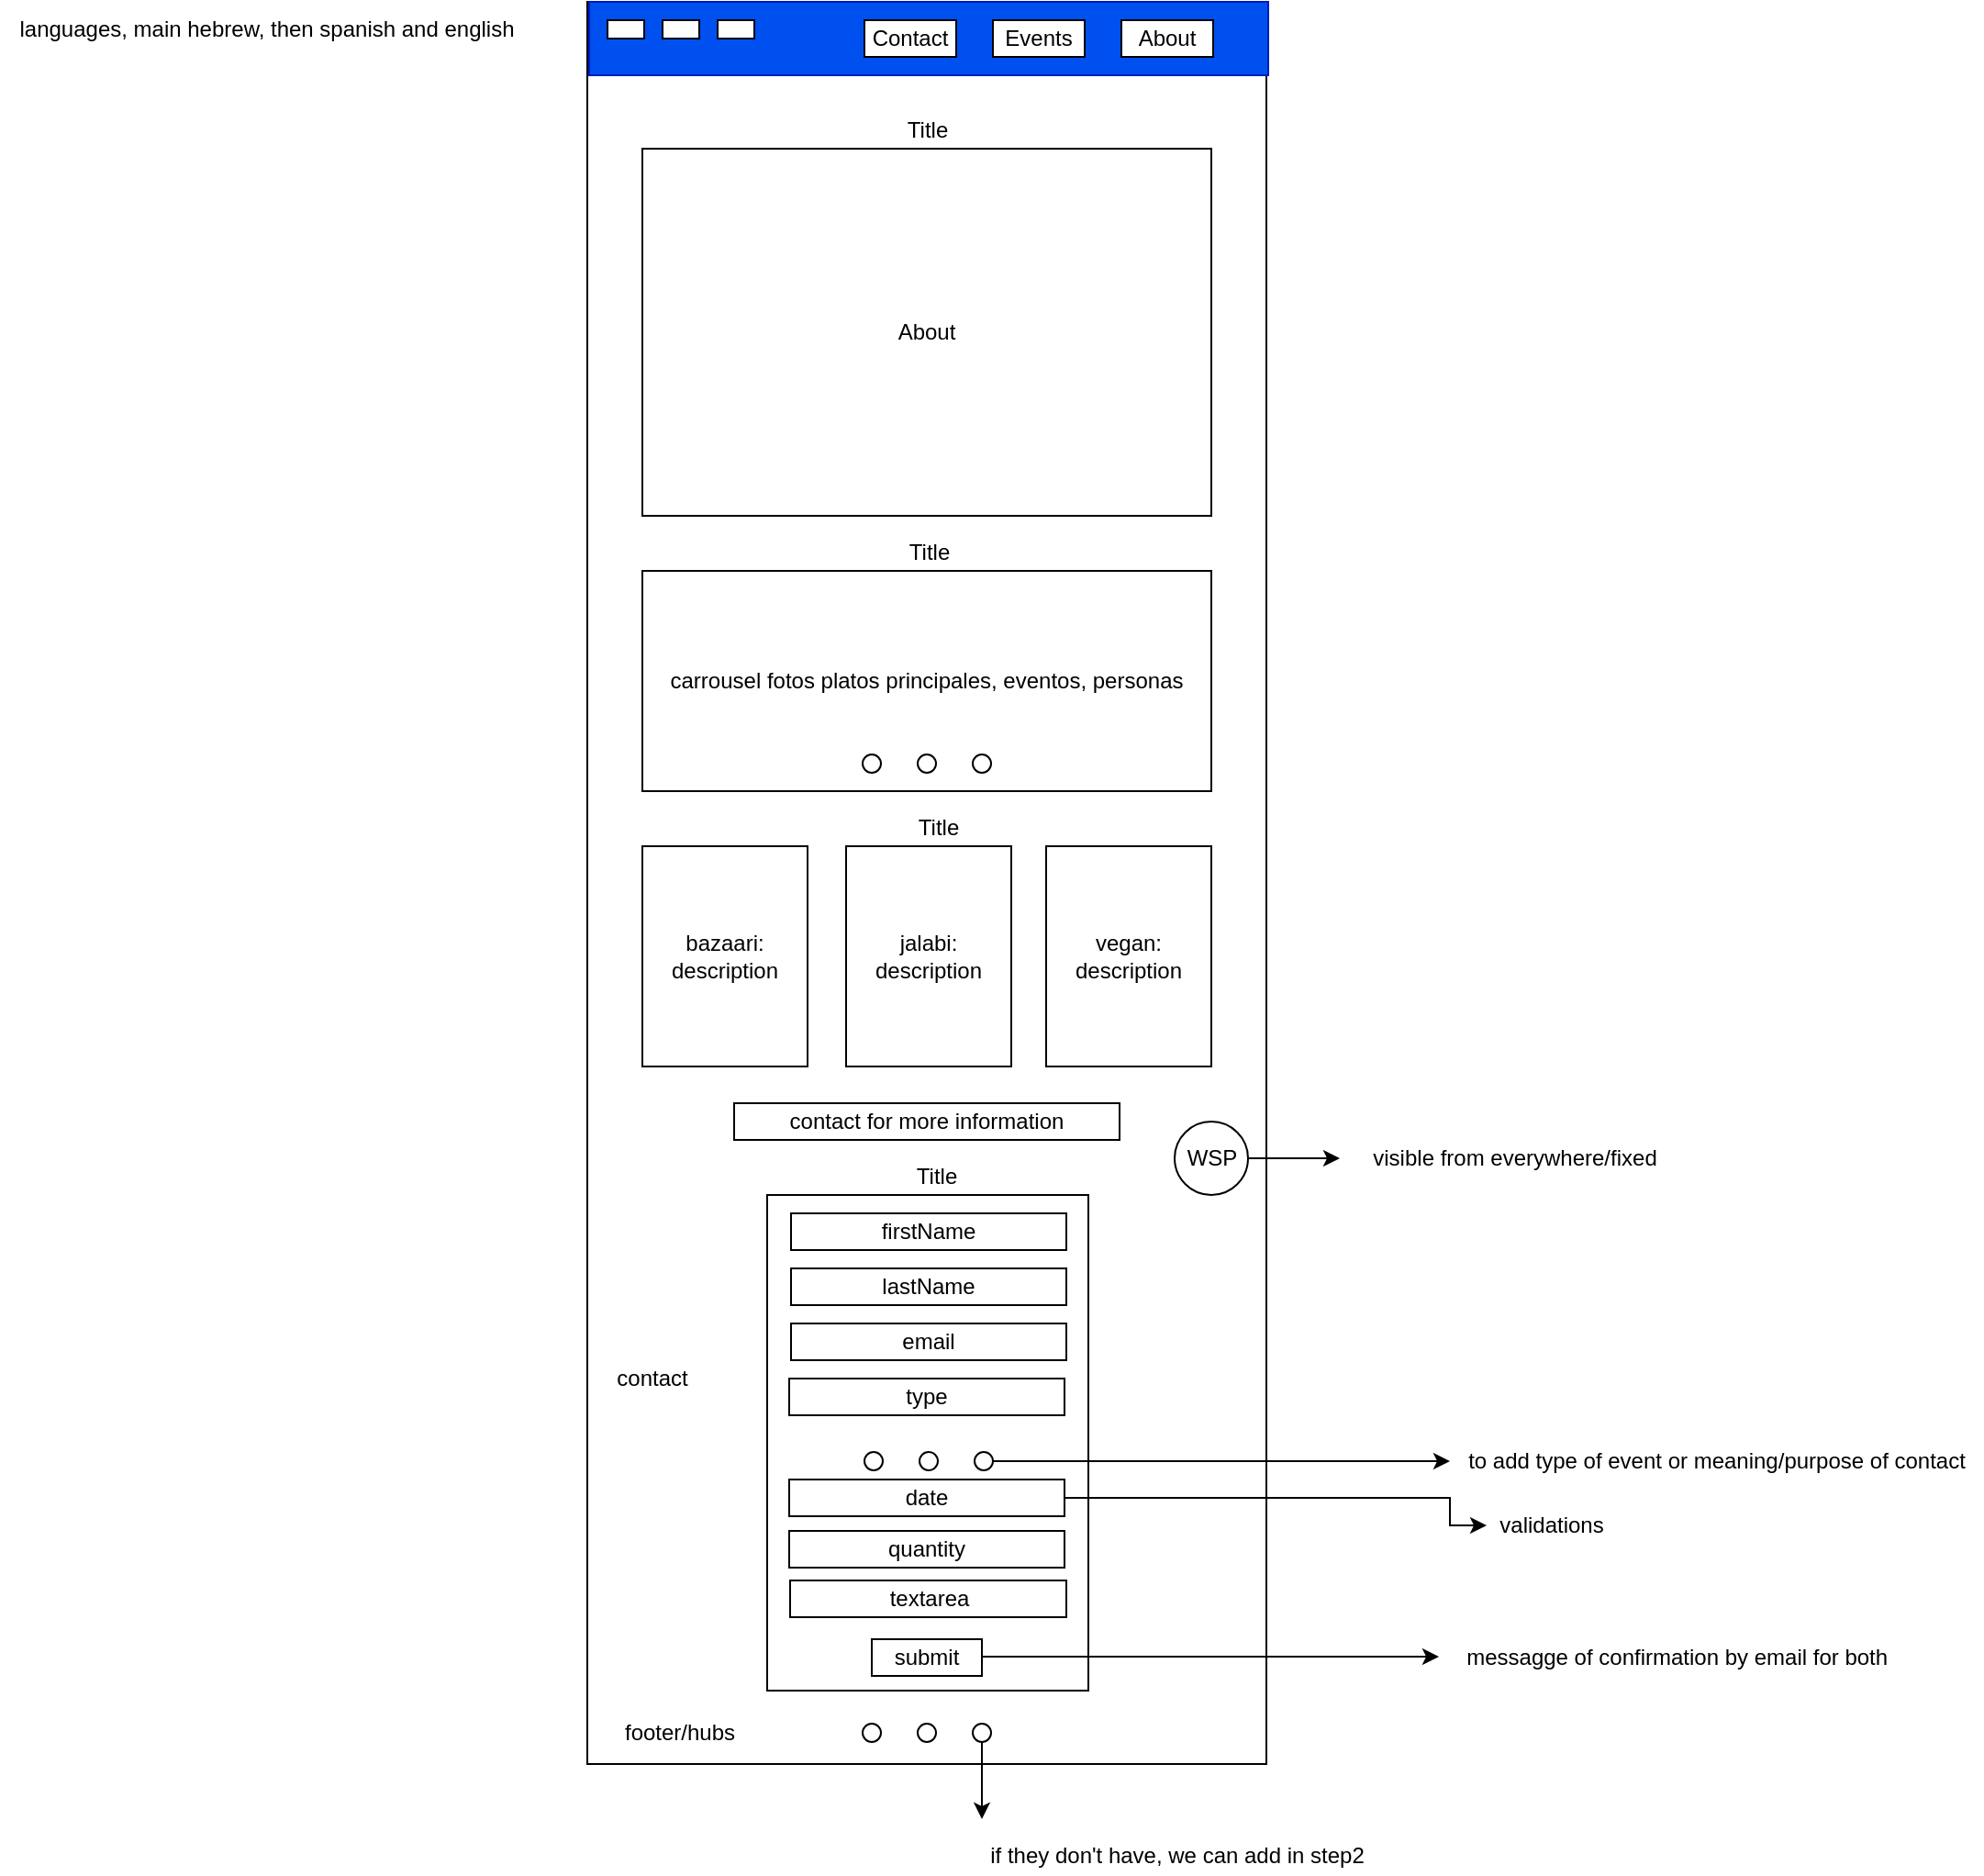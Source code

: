 <mxfile>
    <diagram id="slkbacljCXw1A-ap-23m" name="Desktop">
        <mxGraphModel dx="1594" dy="1530" grid="1" gridSize="10" guides="1" tooltips="1" connect="1" arrows="1" fold="1" page="1" pageScale="1" pageWidth="850" pageHeight="1100" math="0" shadow="0">
            <root>
                <mxCell id="0"/>
                <mxCell id="1" parent="0"/>
                <mxCell id="2" value="" style="whiteSpace=wrap;html=1;" vertex="1" parent="1">
                    <mxGeometry x="240" y="-160" width="370" height="960" as="geometry"/>
                </mxCell>
                <mxCell id="3" value="" style="whiteSpace=wrap;html=1;fillColor=#0050ef;strokeColor=#001DBC;fontColor=#ffffff;" vertex="1" parent="1">
                    <mxGeometry x="241" y="-160" width="370" height="40" as="geometry"/>
                </mxCell>
                <mxCell id="4" value="About" style="whiteSpace=wrap;html=1;" vertex="1" parent="1">
                    <mxGeometry x="531" y="-150" width="50" height="20" as="geometry"/>
                </mxCell>
                <mxCell id="5" value="Events" style="whiteSpace=wrap;html=1;" vertex="1" parent="1">
                    <mxGeometry x="461" y="-150" width="50" height="20" as="geometry"/>
                </mxCell>
                <mxCell id="6" value="Contact" style="whiteSpace=wrap;html=1;" vertex="1" parent="1">
                    <mxGeometry x="391" y="-150" width="50" height="20" as="geometry"/>
                </mxCell>
                <mxCell id="7" value="" style="whiteSpace=wrap;html=1;" vertex="1" parent="1">
                    <mxGeometry x="251" y="-150" width="20" height="10" as="geometry"/>
                </mxCell>
                <mxCell id="8" value="" style="whiteSpace=wrap;html=1;" vertex="1" parent="1">
                    <mxGeometry x="281" y="-150" width="20" height="10" as="geometry"/>
                </mxCell>
                <mxCell id="9" value="" style="ellipse;whiteSpace=wrap;html=1;" vertex="1" parent="1">
                    <mxGeometry x="560" y="450" width="40" height="40" as="geometry"/>
                </mxCell>
                <mxCell id="10" value="" style="whiteSpace=wrap;html=1;" vertex="1" parent="1">
                    <mxGeometry x="338" y="490" width="175" height="270" as="geometry"/>
                </mxCell>
                <mxCell id="11" value="firstName" style="whiteSpace=wrap;html=1;" vertex="1" parent="1">
                    <mxGeometry x="351" y="500" width="150" height="20" as="geometry"/>
                </mxCell>
                <mxCell id="12" value="lastName" style="whiteSpace=wrap;html=1;" vertex="1" parent="1">
                    <mxGeometry x="351" y="530" width="150" height="20" as="geometry"/>
                </mxCell>
                <mxCell id="13" value="email" style="whiteSpace=wrap;html=1;" vertex="1" parent="1">
                    <mxGeometry x="351" y="560" width="150" height="20" as="geometry"/>
                </mxCell>
                <mxCell id="14" value="textarea" style="whiteSpace=wrap;html=1;" vertex="1" parent="1">
                    <mxGeometry x="350.5" y="700" width="150.5" height="20" as="geometry"/>
                </mxCell>
                <mxCell id="15" value="" style="ellipse;whiteSpace=wrap;html=1;" vertex="1" parent="1">
                    <mxGeometry x="390" y="778" width="10" height="10" as="geometry"/>
                </mxCell>
                <mxCell id="41" style="edgeStyle=orthogonalEdgeStyle;rounded=0;orthogonalLoop=1;jettySize=auto;html=1;" edge="1" parent="1" source="18">
                    <mxGeometry relative="1" as="geometry">
                        <mxPoint x="455" y="830" as="targetPoint"/>
                    </mxGeometry>
                </mxCell>
                <mxCell id="18" value="" style="ellipse;whiteSpace=wrap;html=1;" vertex="1" parent="1">
                    <mxGeometry x="450" y="778" width="10" height="10" as="geometry"/>
                </mxCell>
                <mxCell id="19" value="" style="ellipse;whiteSpace=wrap;html=1;" vertex="1" parent="1">
                    <mxGeometry x="420" y="778" width="10" height="10" as="geometry"/>
                </mxCell>
                <mxCell id="21" value="footer/hubs" style="text;html=1;resizable=0;autosize=1;align=center;verticalAlign=middle;points=[];fillColor=none;strokeColor=none;rounded=0;" vertex="1" parent="1">
                    <mxGeometry x="250" y="773" width="80" height="20" as="geometry"/>
                </mxCell>
                <mxCell id="22" value="contact" style="text;html=1;resizable=0;autosize=1;align=center;verticalAlign=middle;points=[];fillColor=none;strokeColor=none;rounded=0;" vertex="1" parent="1">
                    <mxGeometry x="250" y="580" width="50" height="20" as="geometry"/>
                </mxCell>
                <mxCell id="37" style="edgeStyle=orthogonalEdgeStyle;rounded=0;orthogonalLoop=1;jettySize=auto;html=1;" edge="1" parent="1" source="23">
                    <mxGeometry relative="1" as="geometry">
                        <mxPoint x="650" y="470" as="targetPoint"/>
                    </mxGeometry>
                </mxCell>
                <mxCell id="23" value="WSP" style="text;html=1;resizable=0;autosize=1;align=center;verticalAlign=middle;points=[];fillColor=none;strokeColor=none;rounded=0;" vertex="1" parent="1">
                    <mxGeometry x="560" y="460" width="40" height="20" as="geometry"/>
                </mxCell>
                <mxCell id="24" value="languages, main hebrew, then spanish and english" style="text;html=1;resizable=0;autosize=1;align=center;verticalAlign=middle;points=[];fillColor=none;strokeColor=none;rounded=0;" vertex="1" parent="1">
                    <mxGeometry x="-80" y="-155" width="290" height="20" as="geometry"/>
                </mxCell>
                <mxCell id="26" value="type" style="whiteSpace=wrap;html=1;" vertex="1" parent="1">
                    <mxGeometry x="350" y="590" width="150" height="20" as="geometry"/>
                </mxCell>
                <mxCell id="28" value="" style="ellipse;whiteSpace=wrap;html=1;" vertex="1" parent="1">
                    <mxGeometry x="391" y="630" width="10" height="10" as="geometry"/>
                </mxCell>
                <mxCell id="32" style="edgeStyle=orthogonalEdgeStyle;rounded=0;orthogonalLoop=1;jettySize=auto;html=1;" edge="1" parent="1" source="29">
                    <mxGeometry relative="1" as="geometry">
                        <mxPoint x="710" y="635" as="targetPoint"/>
                    </mxGeometry>
                </mxCell>
                <mxCell id="29" value="" style="ellipse;whiteSpace=wrap;html=1;" vertex="1" parent="1">
                    <mxGeometry x="451" y="630" width="10" height="10" as="geometry"/>
                </mxCell>
                <mxCell id="30" value="" style="ellipse;whiteSpace=wrap;html=1;" vertex="1" parent="1">
                    <mxGeometry x="421" y="630" width="10" height="10" as="geometry"/>
                </mxCell>
                <mxCell id="31" value="date" style="whiteSpace=wrap;html=1;" vertex="1" parent="1">
                    <mxGeometry x="350" y="645" width="150" height="20" as="geometry"/>
                </mxCell>
                <mxCell id="34" value="to add type of event or meaning/purpose of contact" style="text;html=1;resizable=0;autosize=1;align=center;verticalAlign=middle;points=[];fillColor=none;strokeColor=none;rounded=0;" vertex="1" parent="1">
                    <mxGeometry x="710" y="625" width="290" height="20" as="geometry"/>
                </mxCell>
                <mxCell id="35" value="submit" style="whiteSpace=wrap;html=1;" vertex="1" parent="1">
                    <mxGeometry x="395" y="732" width="60" height="20" as="geometry"/>
                </mxCell>
                <mxCell id="36" style="edgeStyle=orthogonalEdgeStyle;rounded=0;orthogonalLoop=1;jettySize=auto;html=1;" edge="1" parent="1">
                    <mxGeometry relative="1" as="geometry">
                        <mxPoint x="704" y="741.5" as="targetPoint"/>
                        <mxPoint x="455" y="741.5" as="sourcePoint"/>
                    </mxGeometry>
                </mxCell>
                <mxCell id="38" value="visible from everywhere/fixed" style="text;html=1;resizable=0;autosize=1;align=center;verticalAlign=middle;points=[];fillColor=none;strokeColor=none;rounded=0;" vertex="1" parent="1">
                    <mxGeometry x="660" y="460" width="170" height="20" as="geometry"/>
                </mxCell>
                <mxCell id="39" value="messagge of confirmation by email for both&amp;nbsp;" style="text;html=1;resizable=0;autosize=1;align=center;verticalAlign=middle;points=[];fillColor=none;strokeColor=none;rounded=0;" vertex="1" parent="1">
                    <mxGeometry x="710" y="732" width="250" height="20" as="geometry"/>
                </mxCell>
                <mxCell id="42" value="if they don't have, we can add in step2" style="text;html=1;resizable=0;autosize=1;align=center;verticalAlign=middle;points=[];fillColor=none;strokeColor=none;rounded=0;" vertex="1" parent="1">
                    <mxGeometry x="451" y="840" width="220" height="20" as="geometry"/>
                </mxCell>
                <mxCell id="43" value="" style="whiteSpace=wrap;html=1;" vertex="1" parent="1">
                    <mxGeometry x="311" y="-150" width="20" height="10" as="geometry"/>
                </mxCell>
                <mxCell id="50" value="carrousel fotos platos principales, eventos, personas" style="whiteSpace=wrap;html=1;" vertex="1" parent="1">
                    <mxGeometry x="270" y="150" width="310" height="120" as="geometry"/>
                </mxCell>
                <mxCell id="51" value="" style="ellipse;whiteSpace=wrap;html=1;" vertex="1" parent="1">
                    <mxGeometry x="390" y="250" width="10" height="10" as="geometry"/>
                </mxCell>
                <mxCell id="52" value="" style="ellipse;whiteSpace=wrap;html=1;" vertex="1" parent="1">
                    <mxGeometry x="450" y="250" width="10" height="10" as="geometry"/>
                </mxCell>
                <mxCell id="53" value="" style="ellipse;whiteSpace=wrap;html=1;" vertex="1" parent="1">
                    <mxGeometry x="420" y="250" width="10" height="10" as="geometry"/>
                </mxCell>
                <mxCell id="55" value="jalabi:&lt;br&gt;description" style="whiteSpace=wrap;html=1;" vertex="1" parent="1">
                    <mxGeometry x="381" y="300" width="90" height="120" as="geometry"/>
                </mxCell>
                <mxCell id="56" value="bazaari:&lt;br&gt;description" style="whiteSpace=wrap;html=1;" vertex="1" parent="1">
                    <mxGeometry x="270" y="300" width="90" height="120" as="geometry"/>
                </mxCell>
                <mxCell id="57" value="vegan:&lt;br&gt;description" style="whiteSpace=wrap;html=1;" vertex="1" parent="1">
                    <mxGeometry x="490" y="300" width="90" height="120" as="geometry"/>
                </mxCell>
                <mxCell id="60" value="contact for more information" style="whiteSpace=wrap;html=1;" vertex="1" parent="1">
                    <mxGeometry x="320" y="440" width="210" height="20" as="geometry"/>
                </mxCell>
                <mxCell id="63" style="edgeStyle=orthogonalEdgeStyle;rounded=0;orthogonalLoop=1;jettySize=auto;html=1;exitX=1;exitY=0.5;exitDx=0;exitDy=0;" edge="1" parent="1" source="31">
                    <mxGeometry relative="1" as="geometry">
                        <mxPoint x="730" y="670" as="targetPoint"/>
                        <mxPoint x="510" y="667" as="sourcePoint"/>
                        <Array as="points">
                            <mxPoint x="710" y="655"/>
                        </Array>
                    </mxGeometry>
                </mxCell>
                <mxCell id="64" value="validations" style="text;html=1;resizable=0;autosize=1;align=center;verticalAlign=middle;points=[];fillColor=none;strokeColor=none;rounded=0;" vertex="1" parent="1">
                    <mxGeometry x="730" y="660" width="70" height="20" as="geometry"/>
                </mxCell>
                <mxCell id="65" value="quantity" style="whiteSpace=wrap;html=1;" vertex="1" parent="1">
                    <mxGeometry x="350" y="673" width="150" height="20" as="geometry"/>
                </mxCell>
                <mxCell id="SsgqtolIhEpygqXPZuCs-65" value="About" style="whiteSpace=wrap;html=1;" vertex="1" parent="1">
                    <mxGeometry x="270" y="-80" width="310" height="200" as="geometry"/>
                </mxCell>
                <mxCell id="SsgqtolIhEpygqXPZuCs-66" value="Title" style="text;html=1;resizable=0;autosize=1;align=center;verticalAlign=middle;points=[];fillColor=none;strokeColor=none;rounded=0;" vertex="1" parent="1">
                    <mxGeometry x="406" y="130" width="40" height="20" as="geometry"/>
                </mxCell>
                <mxCell id="SsgqtolIhEpygqXPZuCs-67" value="Title" style="text;html=1;resizable=0;autosize=1;align=center;verticalAlign=middle;points=[];fillColor=none;strokeColor=none;rounded=0;" vertex="1" parent="1">
                    <mxGeometry x="405" y="-100" width="40" height="20" as="geometry"/>
                </mxCell>
                <mxCell id="SsgqtolIhEpygqXPZuCs-68" value="Title" style="text;html=1;resizable=0;autosize=1;align=center;verticalAlign=middle;points=[];fillColor=none;strokeColor=none;rounded=0;" vertex="1" parent="1">
                    <mxGeometry x="411" y="280" width="40" height="20" as="geometry"/>
                </mxCell>
                <mxCell id="SsgqtolIhEpygqXPZuCs-69" value="Title" style="text;html=1;resizable=0;autosize=1;align=center;verticalAlign=middle;points=[];fillColor=none;strokeColor=none;rounded=0;" vertex="1" parent="1">
                    <mxGeometry x="410" y="470" width="40" height="20" as="geometry"/>
                </mxCell>
            </root>
        </mxGraphModel>
    </diagram>
    <diagram name="Mobile" id="xYlKv0tJGiM4KyBFD54C">
        <mxGraphModel dx="1172" dy="790" grid="1" gridSize="10" guides="1" tooltips="1" connect="1" arrows="1" fold="1" page="1" pageScale="1" pageWidth="850" pageHeight="1100" math="0" shadow="0">
            <root>
                <mxCell id="nApeRoToqeeEcsIfdJKn-0"/>
                <mxCell id="nApeRoToqeeEcsIfdJKn-1" parent="nApeRoToqeeEcsIfdJKn-0"/>
                <mxCell id="nApeRoToqeeEcsIfdJKn-2" value="" style="whiteSpace=wrap;html=1;" vertex="1" parent="nApeRoToqeeEcsIfdJKn-1">
                    <mxGeometry x="260" y="80" width="250" height="880" as="geometry"/>
                </mxCell>
                <mxCell id="nApeRoToqeeEcsIfdJKn-3" value="" style="whiteSpace=wrap;html=1;" vertex="1" parent="nApeRoToqeeEcsIfdJKn-1">
                    <mxGeometry x="260" y="80" width="250" height="40" as="geometry"/>
                </mxCell>
                <mxCell id="nApeRoToqeeEcsIfdJKn-9" value="" style="ellipse;whiteSpace=wrap;html=1;" vertex="1" parent="nApeRoToqeeEcsIfdJKn-1">
                    <mxGeometry x="470" y="80" width="40" height="40" as="geometry"/>
                </mxCell>
                <mxCell id="nApeRoToqeeEcsIfdJKn-10" value="" style="whiteSpace=wrap;html=1;" vertex="1" parent="nApeRoToqeeEcsIfdJKn-1">
                    <mxGeometry x="297.5" y="650" width="175" height="270" as="geometry"/>
                </mxCell>
                <mxCell id="nApeRoToqeeEcsIfdJKn-11" value="firstName" style="whiteSpace=wrap;html=1;" vertex="1" parent="nApeRoToqeeEcsIfdJKn-1">
                    <mxGeometry x="310.5" y="660" width="150" height="20" as="geometry"/>
                </mxCell>
                <mxCell id="nApeRoToqeeEcsIfdJKn-12" value="lastName" style="whiteSpace=wrap;html=1;" vertex="1" parent="nApeRoToqeeEcsIfdJKn-1">
                    <mxGeometry x="310.5" y="690" width="150" height="20" as="geometry"/>
                </mxCell>
                <mxCell id="nApeRoToqeeEcsIfdJKn-13" value="email" style="whiteSpace=wrap;html=1;" vertex="1" parent="nApeRoToqeeEcsIfdJKn-1">
                    <mxGeometry x="310.5" y="720" width="150" height="20" as="geometry"/>
                </mxCell>
                <mxCell id="nApeRoToqeeEcsIfdJKn-14" value="textarea" style="whiteSpace=wrap;html=1;" vertex="1" parent="nApeRoToqeeEcsIfdJKn-1">
                    <mxGeometry x="310" y="860" width="150.5" height="20" as="geometry"/>
                </mxCell>
                <mxCell id="nApeRoToqeeEcsIfdJKn-15" value="" style="ellipse;whiteSpace=wrap;html=1;" vertex="1" parent="nApeRoToqeeEcsIfdJKn-1">
                    <mxGeometry x="350.5" y="938" width="10" height="10" as="geometry"/>
                </mxCell>
                <mxCell id="nApeRoToqeeEcsIfdJKn-17" value="" style="ellipse;whiteSpace=wrap;html=1;" vertex="1" parent="nApeRoToqeeEcsIfdJKn-1">
                    <mxGeometry x="410.5" y="938" width="10" height="10" as="geometry"/>
                </mxCell>
                <mxCell id="nApeRoToqeeEcsIfdJKn-18" value="" style="ellipse;whiteSpace=wrap;html=1;" vertex="1" parent="nApeRoToqeeEcsIfdJKn-1">
                    <mxGeometry x="380.5" y="938" width="10" height="10" as="geometry"/>
                </mxCell>
                <mxCell id="nApeRoToqeeEcsIfdJKn-22" value="WSP" style="text;html=1;resizable=0;autosize=1;align=center;verticalAlign=middle;points=[];fillColor=none;strokeColor=none;rounded=0;" vertex="1" parent="nApeRoToqeeEcsIfdJKn-1">
                    <mxGeometry x="470" y="90" width="40" height="20" as="geometry"/>
                </mxCell>
                <mxCell id="nApeRoToqeeEcsIfdJKn-24" value="type" style="whiteSpace=wrap;html=1;" vertex="1" parent="nApeRoToqeeEcsIfdJKn-1">
                    <mxGeometry x="309.5" y="750" width="150" height="20" as="geometry"/>
                </mxCell>
                <mxCell id="nApeRoToqeeEcsIfdJKn-29" value="date" style="whiteSpace=wrap;html=1;" vertex="1" parent="nApeRoToqeeEcsIfdJKn-1">
                    <mxGeometry x="309.5" y="805" width="150" height="20" as="geometry"/>
                </mxCell>
                <mxCell id="nApeRoToqeeEcsIfdJKn-31" value="submit" style="whiteSpace=wrap;html=1;" vertex="1" parent="nApeRoToqeeEcsIfdJKn-1">
                    <mxGeometry x="354.5" y="892" width="60" height="20" as="geometry"/>
                </mxCell>
                <mxCell id="nApeRoToqeeEcsIfdJKn-37" value="carrousel fotos platos principales, eventos, personas" style="whiteSpace=wrap;html=1;" vertex="1" parent="nApeRoToqeeEcsIfdJKn-1">
                    <mxGeometry x="280" y="140" width="210" height="140" as="geometry"/>
                </mxCell>
                <mxCell id="nApeRoToqeeEcsIfdJKn-38" value="" style="ellipse;whiteSpace=wrap;html=1;" vertex="1" parent="nApeRoToqeeEcsIfdJKn-1">
                    <mxGeometry x="349" y="240" width="10" height="10" as="geometry"/>
                </mxCell>
                <mxCell id="nApeRoToqeeEcsIfdJKn-39" value="" style="ellipse;whiteSpace=wrap;html=1;" vertex="1" parent="nApeRoToqeeEcsIfdJKn-1">
                    <mxGeometry x="409" y="240" width="10" height="10" as="geometry"/>
                </mxCell>
                <mxCell id="nApeRoToqeeEcsIfdJKn-40" value="" style="ellipse;whiteSpace=wrap;html=1;" vertex="1" parent="nApeRoToqeeEcsIfdJKn-1">
                    <mxGeometry x="379" y="240" width="10" height="10" as="geometry"/>
                </mxCell>
                <mxCell id="nApeRoToqeeEcsIfdJKn-41" value="jalabi:&lt;br&gt;description" style="whiteSpace=wrap;html=1;" vertex="1" parent="nApeRoToqeeEcsIfdJKn-1">
                    <mxGeometry x="279" y="470" width="210" height="90" as="geometry"/>
                </mxCell>
                <mxCell id="nApeRoToqeeEcsIfdJKn-42" value="bazaari:&lt;br&gt;description" style="whiteSpace=wrap;html=1;" vertex="1" parent="nApeRoToqeeEcsIfdJKn-1">
                    <mxGeometry x="280" y="290" width="210" height="80" as="geometry"/>
                </mxCell>
                <mxCell id="nApeRoToqeeEcsIfdJKn-43" value="vegan:&lt;br&gt;description" style="whiteSpace=wrap;html=1;" vertex="1" parent="nApeRoToqeeEcsIfdJKn-1">
                    <mxGeometry x="280" y="380" width="210" height="80" as="geometry"/>
                </mxCell>
                <mxCell id="nApeRoToqeeEcsIfdJKn-44" value="contact for more information" style="whiteSpace=wrap;html=1;" vertex="1" parent="nApeRoToqeeEcsIfdJKn-1">
                    <mxGeometry x="279" y="580" width="210" height="20" as="geometry"/>
                </mxCell>
                <mxCell id="nApeRoToqeeEcsIfdJKn-47" value="quantity" style="whiteSpace=wrap;html=1;" vertex="1" parent="nApeRoToqeeEcsIfdJKn-1">
                    <mxGeometry x="309.5" y="833" width="150" height="20" as="geometry"/>
                </mxCell>
                <mxCell id="hxScmfVU9HXKrZaF4g3N-13" value="" style="ellipse;whiteSpace=wrap;html=1;" vertex="1" parent="nApeRoToqeeEcsIfdJKn-1">
                    <mxGeometry x="350.5" y="780" width="10" height="10" as="geometry"/>
                </mxCell>
                <mxCell id="hxScmfVU9HXKrZaF4g3N-14" value="" style="ellipse;whiteSpace=wrap;html=1;" vertex="1" parent="nApeRoToqeeEcsIfdJKn-1">
                    <mxGeometry x="410.5" y="780" width="10" height="10" as="geometry"/>
                </mxCell>
                <mxCell id="hxScmfVU9HXKrZaF4g3N-15" value="" style="ellipse;whiteSpace=wrap;html=1;" vertex="1" parent="nApeRoToqeeEcsIfdJKn-1">
                    <mxGeometry x="380.5" y="780" width="10" height="10" as="geometry"/>
                </mxCell>
                <mxCell id="hxScmfVU9HXKrZaF4g3N-16" value="" style="whiteSpace=wrap;html=1;" vertex="1" parent="nApeRoToqeeEcsIfdJKn-1">
                    <mxGeometry x="10" y="140" width="160" height="180" as="geometry"/>
                </mxCell>
                <mxCell id="nApeRoToqeeEcsIfdJKn-6" value="Contact" style="whiteSpace=wrap;html=1;" vertex="1" parent="nApeRoToqeeEcsIfdJKn-1">
                    <mxGeometry x="20" y="170" width="50" height="20" as="geometry"/>
                </mxCell>
                <mxCell id="nApeRoToqeeEcsIfdJKn-5" value="Events" style="whiteSpace=wrap;html=1;" vertex="1" parent="nApeRoToqeeEcsIfdJKn-1">
                    <mxGeometry x="20" y="200" width="50" height="20" as="geometry"/>
                </mxCell>
                <mxCell id="nApeRoToqeeEcsIfdJKn-4" value="About" style="whiteSpace=wrap;html=1;" vertex="1" parent="nApeRoToqeeEcsIfdJKn-1">
                    <mxGeometry x="20" y="230" width="50" height="20" as="geometry"/>
                </mxCell>
                <mxCell id="nApeRoToqeeEcsIfdJKn-7" value="" style="whiteSpace=wrap;html=1;" vertex="1" parent="nApeRoToqeeEcsIfdJKn-1">
                    <mxGeometry x="140" y="150" width="20" height="10" as="geometry"/>
                </mxCell>
                <mxCell id="hxScmfVU9HXKrZaF4g3N-20" style="edgeStyle=orthogonalEdgeStyle;rounded=0;orthogonalLoop=1;jettySize=auto;html=1;" edge="1" parent="nApeRoToqeeEcsIfdJKn-1" source="hxScmfVU9HXKrZaF4g3N-18" target="hxScmfVU9HXKrZaF4g3N-16">
                    <mxGeometry relative="1" as="geometry"/>
                </mxCell>
                <mxCell id="hxScmfVU9HXKrZaF4g3N-18" value="Menu" style="whiteSpace=wrap;html=1;" vertex="1" parent="nApeRoToqeeEcsIfdJKn-1">
                    <mxGeometry x="270" y="95" width="60" height="15" as="geometry"/>
                </mxCell>
            </root>
        </mxGraphModel>
    </diagram>
</mxfile>
